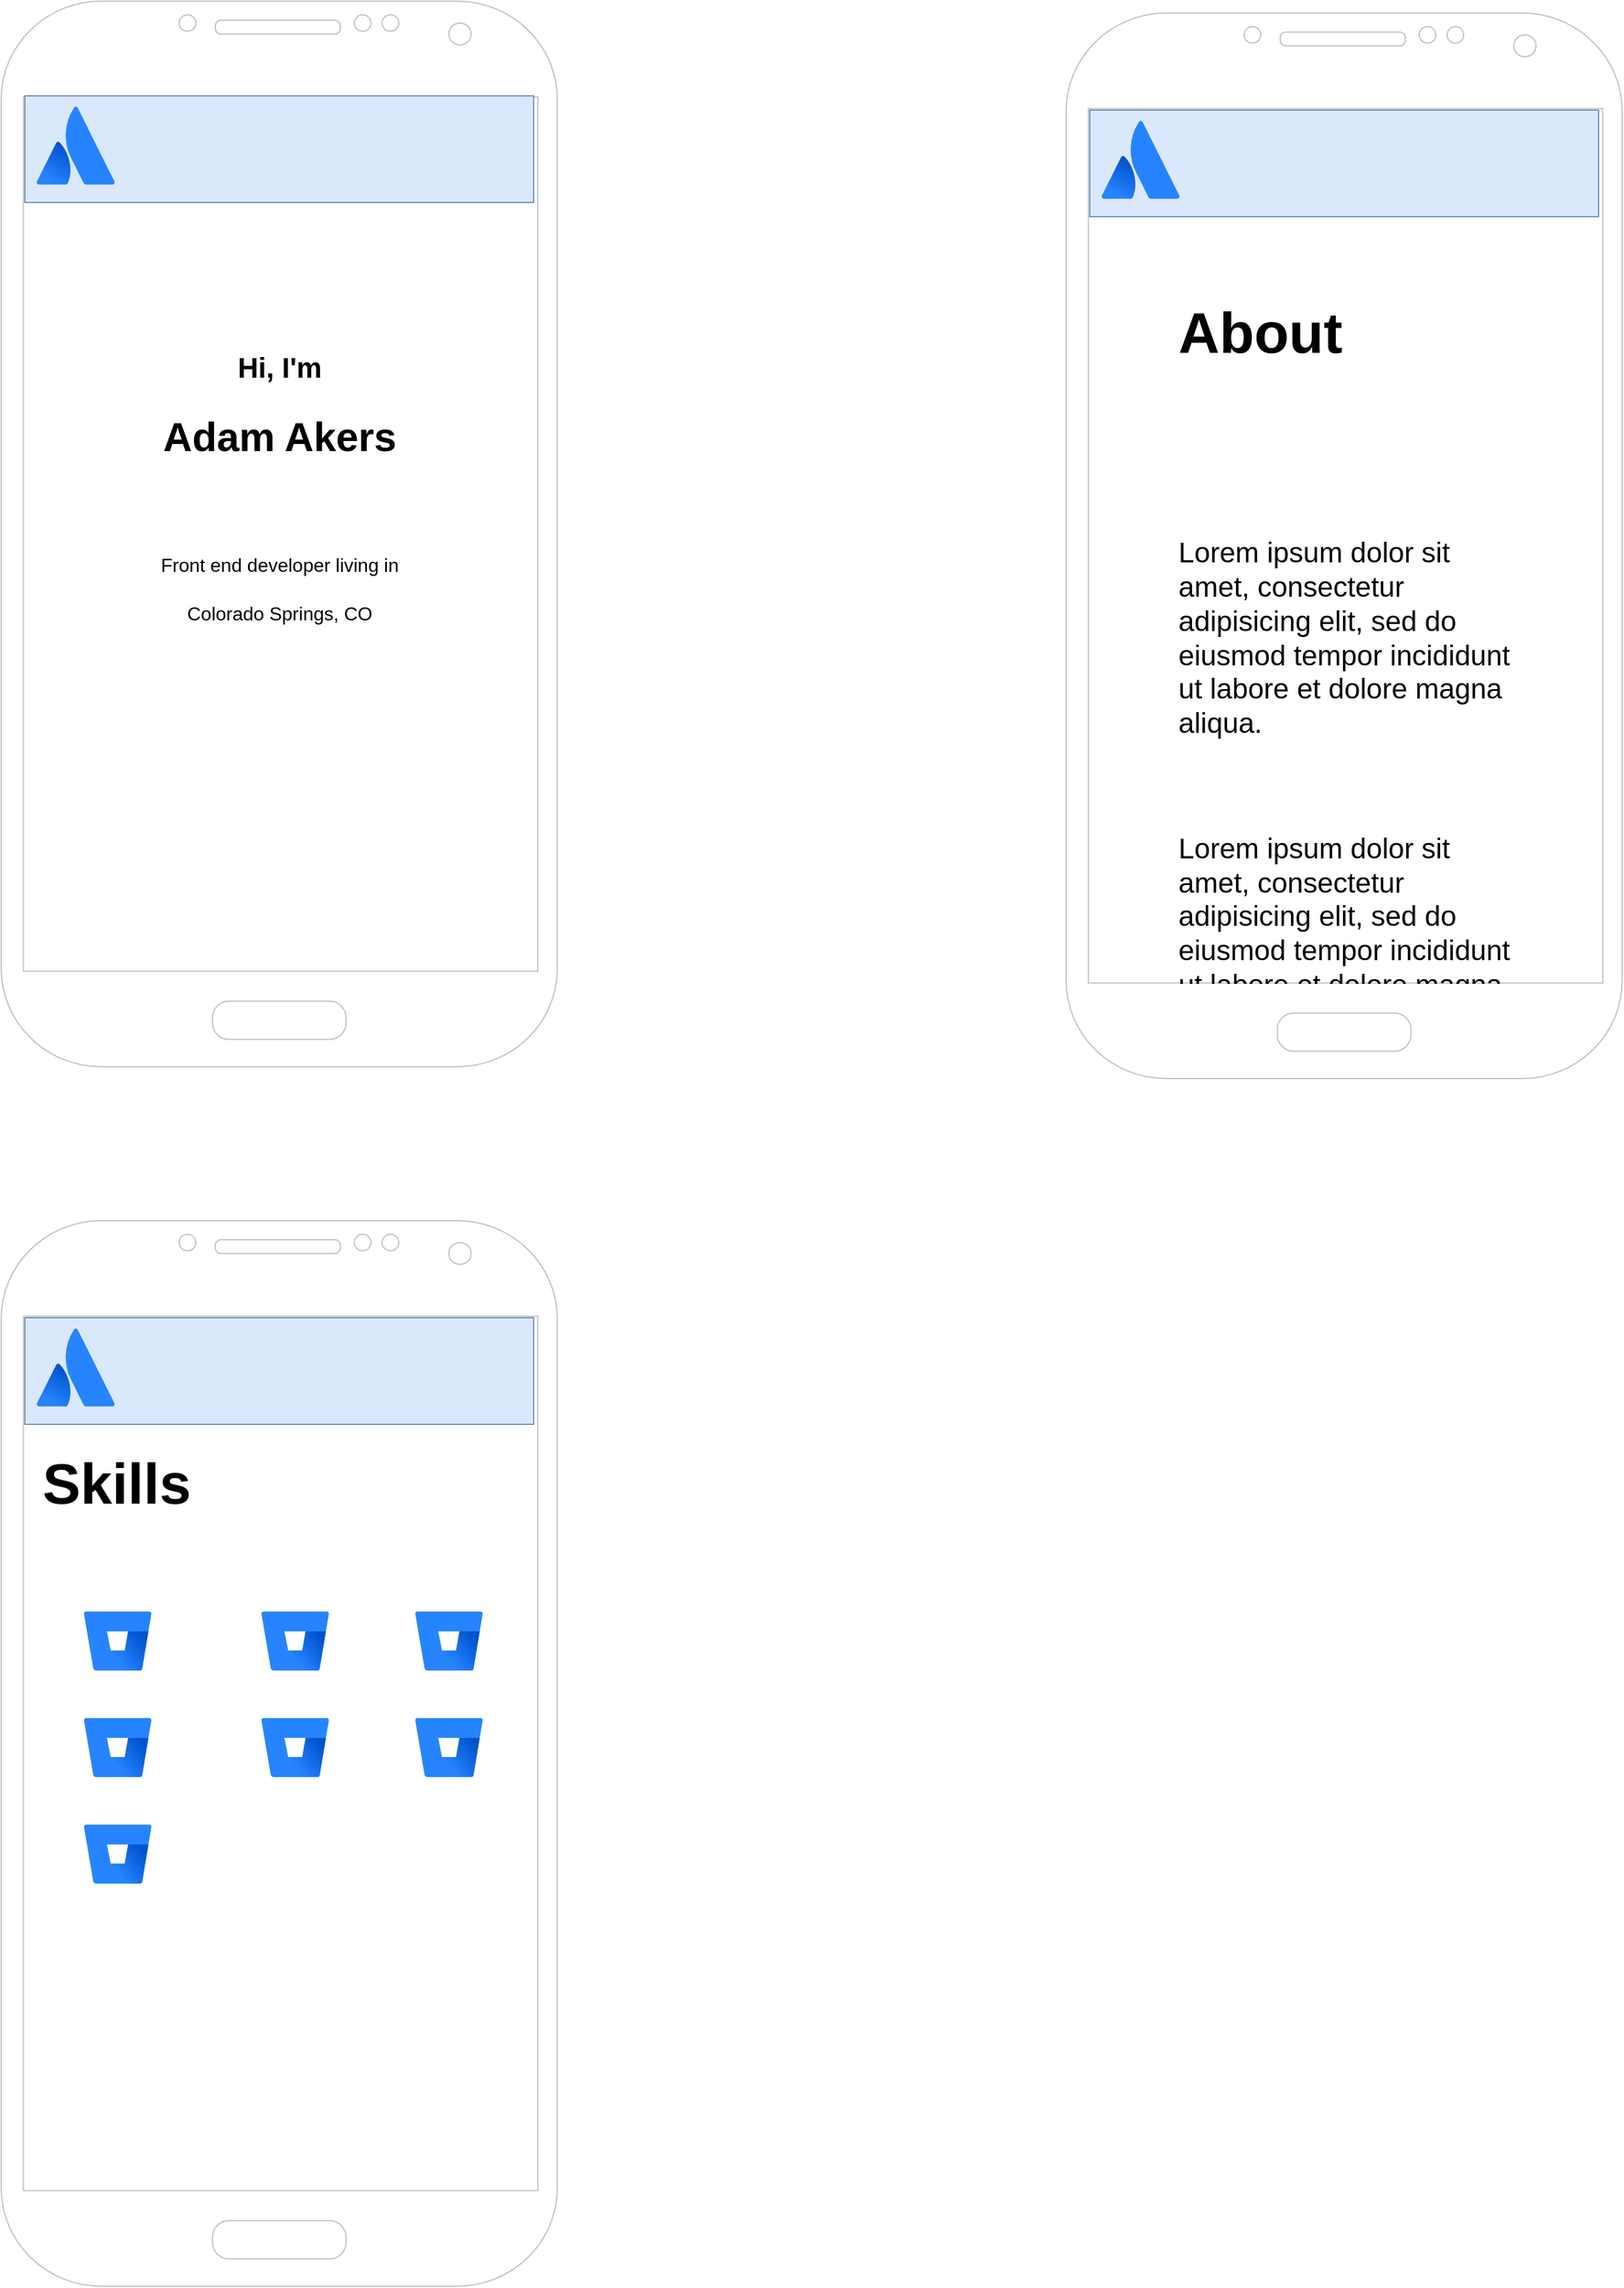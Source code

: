<mxfile version="18.1.3" type="github">
  <diagram id="p1iauZd5ZaeVkKwpbt0a" name="Page-2">
    <mxGraphModel dx="2942" dy="2222" grid="1" gridSize="10" guides="1" tooltips="1" connect="1" arrows="1" fold="1" page="1" pageScale="1" pageWidth="850" pageHeight="1100" math="0" shadow="0">
      <root>
        <mxCell id="0" />
        <mxCell id="1" parent="0" />
        <mxCell id="7uAn5a7Piwm9yKPKdiZR-1" value="" style="verticalLabelPosition=bottom;verticalAlign=top;html=1;shadow=0;dashed=0;strokeWidth=1;shape=mxgraph.android.phone2;strokeColor=#c0c0c0;" parent="1" vertex="1">
          <mxGeometry x="200" y="-1030" width="470" height="900" as="geometry" />
        </mxCell>
        <mxCell id="7uAn5a7Piwm9yKPKdiZR-4" value="" style="rounded=0;whiteSpace=wrap;html=1;fillColor=#dae8fc;strokeColor=#6c8ebf;" parent="1" vertex="1">
          <mxGeometry x="220" y="-950" width="430" height="90" as="geometry" />
        </mxCell>
        <mxCell id="7uAn5a7Piwm9yKPKdiZR-3" value="" style="shape=image;html=1;verticalAlign=top;verticalLabelPosition=bottom;labelBackgroundColor=#ffffff;imageAspect=0;aspect=fixed;image=https://cdn4.iconfinder.com/data/icons/evil-icons-user-interface/64/menu-128.png" parent="1" vertex="1">
          <mxGeometry x="590" y="-932" width="48" height="48" as="geometry" />
        </mxCell>
        <mxCell id="7uAn5a7Piwm9yKPKdiZR-5" value="&lt;h1 style=&quot;&quot;&gt;&lt;font style=&quot;font-size: 24px;&quot;&gt;Hi, I&#39;m&lt;/font&gt;&lt;/h1&gt;&lt;h1 style=&quot;font-size: 34px;&quot;&gt;&lt;font style=&quot;font-size: 34px;&quot;&gt;Adam Akers&lt;/font&gt;&lt;/h1&gt;" style="text;html=1;strokeColor=none;fillColor=none;align=center;verticalAlign=middle;whiteSpace=wrap;rounded=0;" parent="1" vertex="1">
          <mxGeometry x="332.5" y="-740" width="205" height="110" as="geometry" />
        </mxCell>
        <mxCell id="7uAn5a7Piwm9yKPKdiZR-6" value="&lt;p&gt;&lt;span style=&quot;font-size: 16px;&quot;&gt;Front end developer living in Colorado Springs, CO&lt;/span&gt;&lt;/p&gt;" style="text;html=1;strokeColor=none;fillColor=none;align=center;verticalAlign=middle;whiteSpace=wrap;rounded=0;fontSize=34;lineHeight=normal" parent="1" vertex="1">
          <mxGeometry x="307.5" y="-560" width="255" height="40" as="geometry" />
        </mxCell>
        <mxCell id="7uAn5a7Piwm9yKPKdiZR-11" value="" style="verticalLabelPosition=bottom;verticalAlign=top;html=1;shadow=0;dashed=0;strokeWidth=1;shape=mxgraph.android.phone2;strokeColor=#c0c0c0;" parent="1" vertex="1">
          <mxGeometry x="1100" y="-1020" width="470" height="900" as="geometry" />
        </mxCell>
        <mxCell id="7uAn5a7Piwm9yKPKdiZR-12" value="" style="rounded=0;whiteSpace=wrap;html=1;fillColor=#dae8fc;strokeColor=#6c8ebf;" parent="1" vertex="1">
          <mxGeometry x="1120" y="-938" width="430" height="90" as="geometry" />
        </mxCell>
        <mxCell id="7uAn5a7Piwm9yKPKdiZR-14" value="" style="shape=image;html=1;verticalAlign=top;verticalLabelPosition=bottom;labelBackgroundColor=#ffffff;imageAspect=0;aspect=fixed;image=https://cdn4.iconfinder.com/data/icons/evil-icons-user-interface/64/menu-128.png" parent="1" vertex="1">
          <mxGeometry x="1490" y="-920" width="48" height="48" as="geometry" />
        </mxCell>
        <mxCell id="7uAn5a7Piwm9yKPKdiZR-15" value="" style="shape=image;html=1;verticalAlign=top;verticalLabelPosition=bottom;labelBackgroundColor=#ffffff;imageAspect=0;aspect=fixed;image=https://cdn0.iconfinder.com/data/icons/google-material-design-3-0/48/ic_face_48px-128.png;fontSize=24;strokeColor=default;" parent="1" vertex="1">
          <mxGeometry x="1275" y="-720" width="128" height="128" as="geometry" />
        </mxCell>
        <mxCell id="7uAn5a7Piwm9yKPKdiZR-16" value="" style="image;image=img/lib/atlassian/Atlassian_Logo.svg;fontSize=24;strokeColor=default;" parent="1" vertex="1">
          <mxGeometry x="230" y="-941" width="66" height="66" as="geometry" />
        </mxCell>
        <mxCell id="76p5hlt1II4S2Ar3bMs8-1" value="" style="image;image=img/lib/atlassian/Atlassian_Logo.svg;fontSize=24;strokeColor=default;" vertex="1" parent="1">
          <mxGeometry x="1130" y="-929" width="66" height="66" as="geometry" />
        </mxCell>
        <mxCell id="76p5hlt1II4S2Ar3bMs8-3" value="&lt;h1&gt;About&lt;/h1&gt;&lt;div&gt;&lt;br&gt;&lt;/div&gt;&lt;div&gt;&lt;br&gt;&lt;/div&gt;&lt;div&gt;&lt;br&gt;&lt;/div&gt;&lt;p&gt;Lorem ipsum dolor sit amet, consectetur adipisicing elit, sed do eiusmod tempor incididunt ut labore et dolore magna aliqua.&lt;/p&gt;&lt;p&gt;&lt;br&gt;&lt;/p&gt;&lt;p&gt;Lorem ipsum dolor sit amet, consectetur adipisicing elit, sed do eiusmod tempor incididunt ut labore et dolore magna aliqua.&lt;br&gt;&lt;/p&gt;" style="text;html=1;strokeColor=none;fillColor=none;spacing=5;spacingTop=-20;whiteSpace=wrap;overflow=hidden;rounded=0;fontSize=24;" vertex="1" parent="1">
          <mxGeometry x="1190" y="-800" width="300" height="600" as="geometry" />
        </mxCell>
        <mxCell id="76p5hlt1II4S2Ar3bMs8-9" value="" style="verticalLabelPosition=bottom;verticalAlign=top;html=1;shadow=0;dashed=0;strokeWidth=1;shape=mxgraph.android.phone2;strokeColor=#c0c0c0;" vertex="1" parent="1">
          <mxGeometry x="200" width="470" height="900" as="geometry" />
        </mxCell>
        <mxCell id="76p5hlt1II4S2Ar3bMs8-10" value="" style="rounded=0;whiteSpace=wrap;html=1;fillColor=#dae8fc;strokeColor=#6c8ebf;" vertex="1" parent="1">
          <mxGeometry x="220" y="82" width="430" height="90" as="geometry" />
        </mxCell>
        <mxCell id="76p5hlt1II4S2Ar3bMs8-11" value="" style="shape=image;html=1;verticalAlign=top;verticalLabelPosition=bottom;labelBackgroundColor=#ffffff;imageAspect=0;aspect=fixed;image=https://cdn4.iconfinder.com/data/icons/evil-icons-user-interface/64/menu-128.png" vertex="1" parent="1">
          <mxGeometry x="590" y="100" width="48" height="48" as="geometry" />
        </mxCell>
        <mxCell id="76p5hlt1II4S2Ar3bMs8-12" value="" style="image;image=img/lib/atlassian/Atlassian_Logo.svg;fontSize=24;strokeColor=default;" vertex="1" parent="1">
          <mxGeometry x="230" y="91" width="66" height="66" as="geometry" />
        </mxCell>
        <mxCell id="76p5hlt1II4S2Ar3bMs8-14" value="&lt;h1&gt;Skills&lt;/h1&gt;&lt;div&gt;&lt;br&gt;&lt;/div&gt;" style="text;html=1;strokeColor=none;fillColor=none;spacing=5;spacingTop=-20;whiteSpace=wrap;overflow=hidden;rounded=0;fontSize=24;" vertex="1" parent="1">
          <mxGeometry x="230" y="172" width="300" height="600" as="geometry" />
        </mxCell>
        <mxCell id="76p5hlt1II4S2Ar3bMs8-15" value="" style="image;image=img/lib/atlassian/Bitbucket_Logo.svg;fontSize=24;strokeColor=default;" vertex="1" parent="1">
          <mxGeometry x="270" y="330" width="57" height="50" as="geometry" />
        </mxCell>
        <mxCell id="76p5hlt1II4S2Ar3bMs8-16" value="" style="image;image=img/lib/atlassian/Bitbucket_Logo.svg;fontSize=24;strokeColor=default;" vertex="1" parent="1">
          <mxGeometry x="420" y="330" width="57" height="50" as="geometry" />
        </mxCell>
        <mxCell id="76p5hlt1II4S2Ar3bMs8-17" value="" style="image;image=img/lib/atlassian/Bitbucket_Logo.svg;fontSize=24;strokeColor=default;" vertex="1" parent="1">
          <mxGeometry x="550" y="330" width="57" height="50" as="geometry" />
        </mxCell>
        <mxCell id="76p5hlt1II4S2Ar3bMs8-18" value="" style="image;image=img/lib/atlassian/Bitbucket_Logo.svg;fontSize=24;strokeColor=default;" vertex="1" parent="1">
          <mxGeometry x="270" y="420" width="57" height="50" as="geometry" />
        </mxCell>
        <mxCell id="76p5hlt1II4S2Ar3bMs8-19" value="" style="image;image=img/lib/atlassian/Bitbucket_Logo.svg;fontSize=24;strokeColor=default;" vertex="1" parent="1">
          <mxGeometry x="420" y="420" width="57" height="50" as="geometry" />
        </mxCell>
        <mxCell id="76p5hlt1II4S2Ar3bMs8-20" value="" style="image;image=img/lib/atlassian/Bitbucket_Logo.svg;fontSize=24;strokeColor=default;" vertex="1" parent="1">
          <mxGeometry x="550" y="420" width="57" height="50" as="geometry" />
        </mxCell>
        <mxCell id="76p5hlt1II4S2Ar3bMs8-21" value="" style="image;image=img/lib/atlassian/Bitbucket_Logo.svg;fontSize=24;strokeColor=default;" vertex="1" parent="1">
          <mxGeometry x="270" y="510" width="57" height="50" as="geometry" />
        </mxCell>
      </root>
    </mxGraphModel>
  </diagram>
</mxfile>
